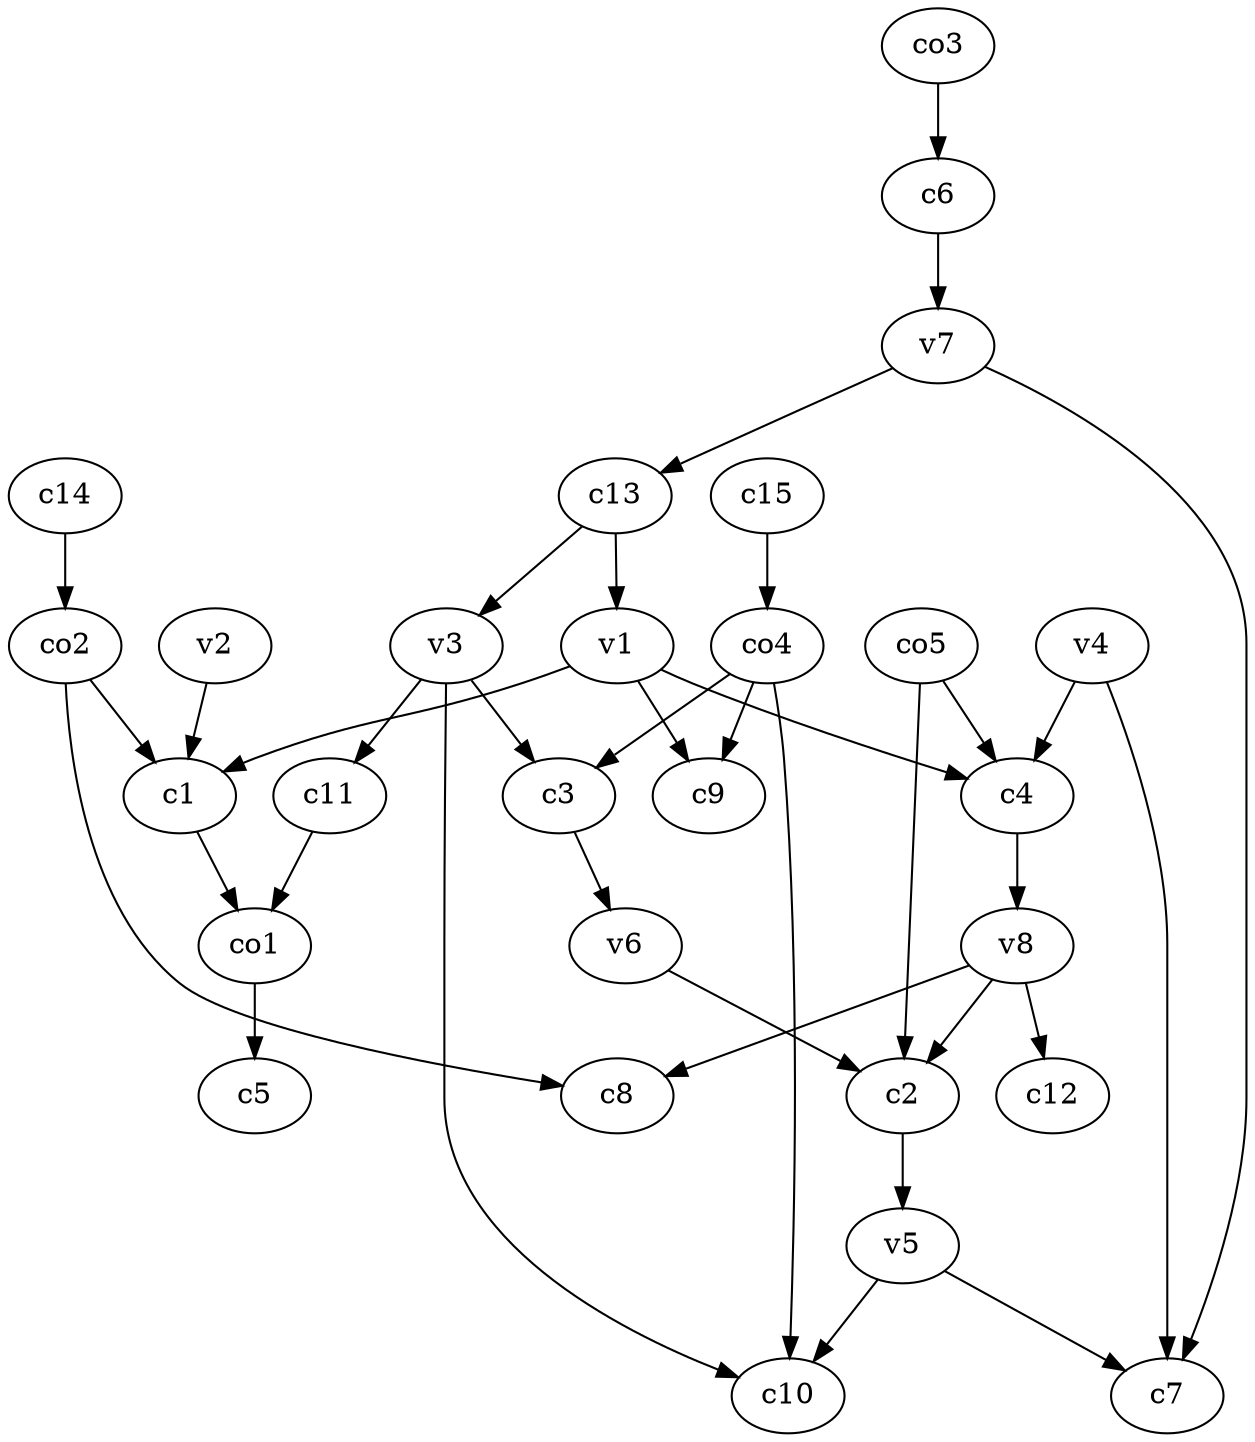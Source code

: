 strict digraph  {
c1;
c2;
c3;
c4;
c5;
c6;
c7;
c8;
c9;
c10;
c11;
c12;
c13;
c14;
c15;
v1;
v2;
v3;
v4;
v5;
v6;
v7;
v8;
co1;
co2;
co3;
co4;
co5;
c1 -> co1  [weight=1];
c2 -> v5  [weight=1];
c3 -> v6  [weight=1];
c4 -> v8  [weight=1];
c6 -> v7  [weight=1];
c11 -> co1  [weight=1];
c13 -> v1  [weight=1];
c13 -> v3  [weight=1];
c14 -> co2  [weight=1];
c15 -> co4  [weight=1];
v1 -> c1  [weight=1];
v1 -> c4  [weight=1];
v1 -> c9  [weight=1];
v2 -> c1  [weight=1];
v3 -> c11  [weight=1];
v3 -> c3  [weight=1];
v3 -> c10  [weight=1];
v4 -> c4  [weight=1];
v4 -> c7  [weight=1];
v5 -> c7  [weight=1];
v5 -> c10  [weight=1];
v6 -> c2  [weight=1];
v7 -> c13  [weight=1];
v7 -> c7  [weight=1];
v8 -> c8  [weight=1];
v8 -> c12  [weight=1];
v8 -> c2  [weight=1];
co1 -> c5  [weight=1];
co2 -> c8  [weight=1];
co2 -> c1  [weight=1];
co3 -> c6  [weight=1];
co4 -> c10  [weight=1];
co4 -> c3  [weight=1];
co4 -> c9  [weight=1];
co5 -> c4  [weight=1];
co5 -> c2  [weight=1];
}

